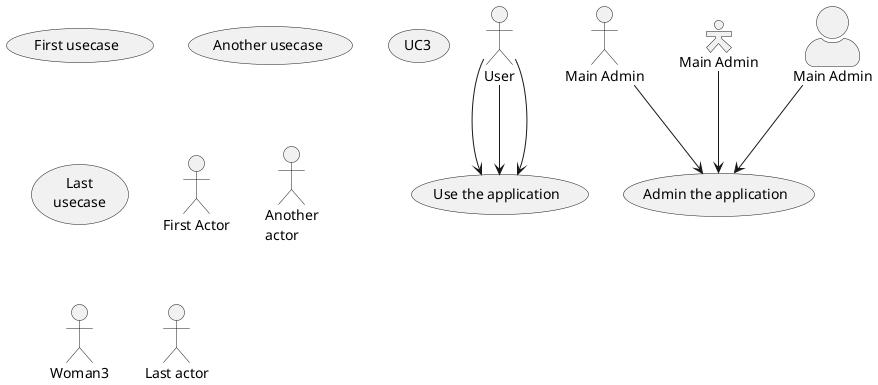 @startuml

(First usecase)
(Another usecase) as (UC2)
usecase UC3
usecase (Last\nusecase) as UC4

:First Actor:
:Another\nactor: as Man2
actor Woman3
actor :Last actor: as Person1

:User: --> (Use)
"Main Admin" as Admin
"Use the application" as (Use)
Admin --> (Admin the application)

' This is a comment on a single line
/' 
    You quote alors use slash-and-quote
    to split your comments on several
    
    lines 
'/

skinparam actorStyle Hollow
:User: --> (Use)
"Main Admin" as Admin2
"Use the application" as (Use)
Admin2 --> (Admin the application)


skinparam actorStyle awesome
:User: --> (Use)
"Main Admin" as Admin3
"Use the application" as (Use)
Admin3 --> (Admin the application)

@enduml